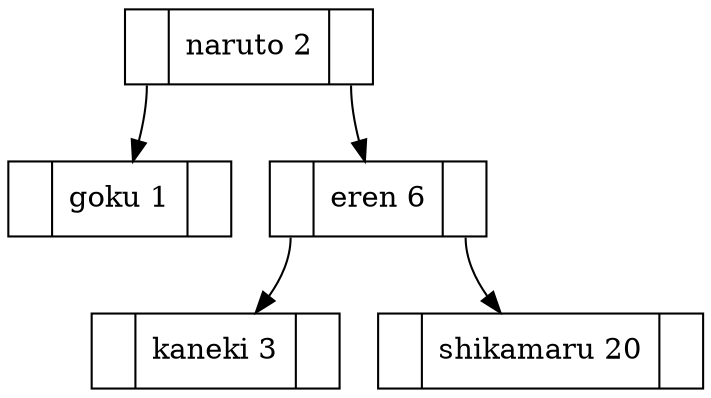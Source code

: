 digraph arbolCatedratico
{
	rankdir=TB;
	node [shape=record]

	ndnaruto[label="<izq> | naruto 2 | <dch>"];

	ndnaruto : izq -> ndgoku;

	ndnaruto : dch -> nderen;

	ndgoku[label="<izq> | goku 1 | <dch>"];

	nderen[label="<izq> | eren 6 | <dch>"];

	nderen : izq -> ndkaneki;

	nderen : dch -> ndshikamaru;

	ndkaneki[label="<izq> | kaneki 3 | <dch>"];

	ndshikamaru[label="<izq> | shikamaru 20 | <dch>"];

}
